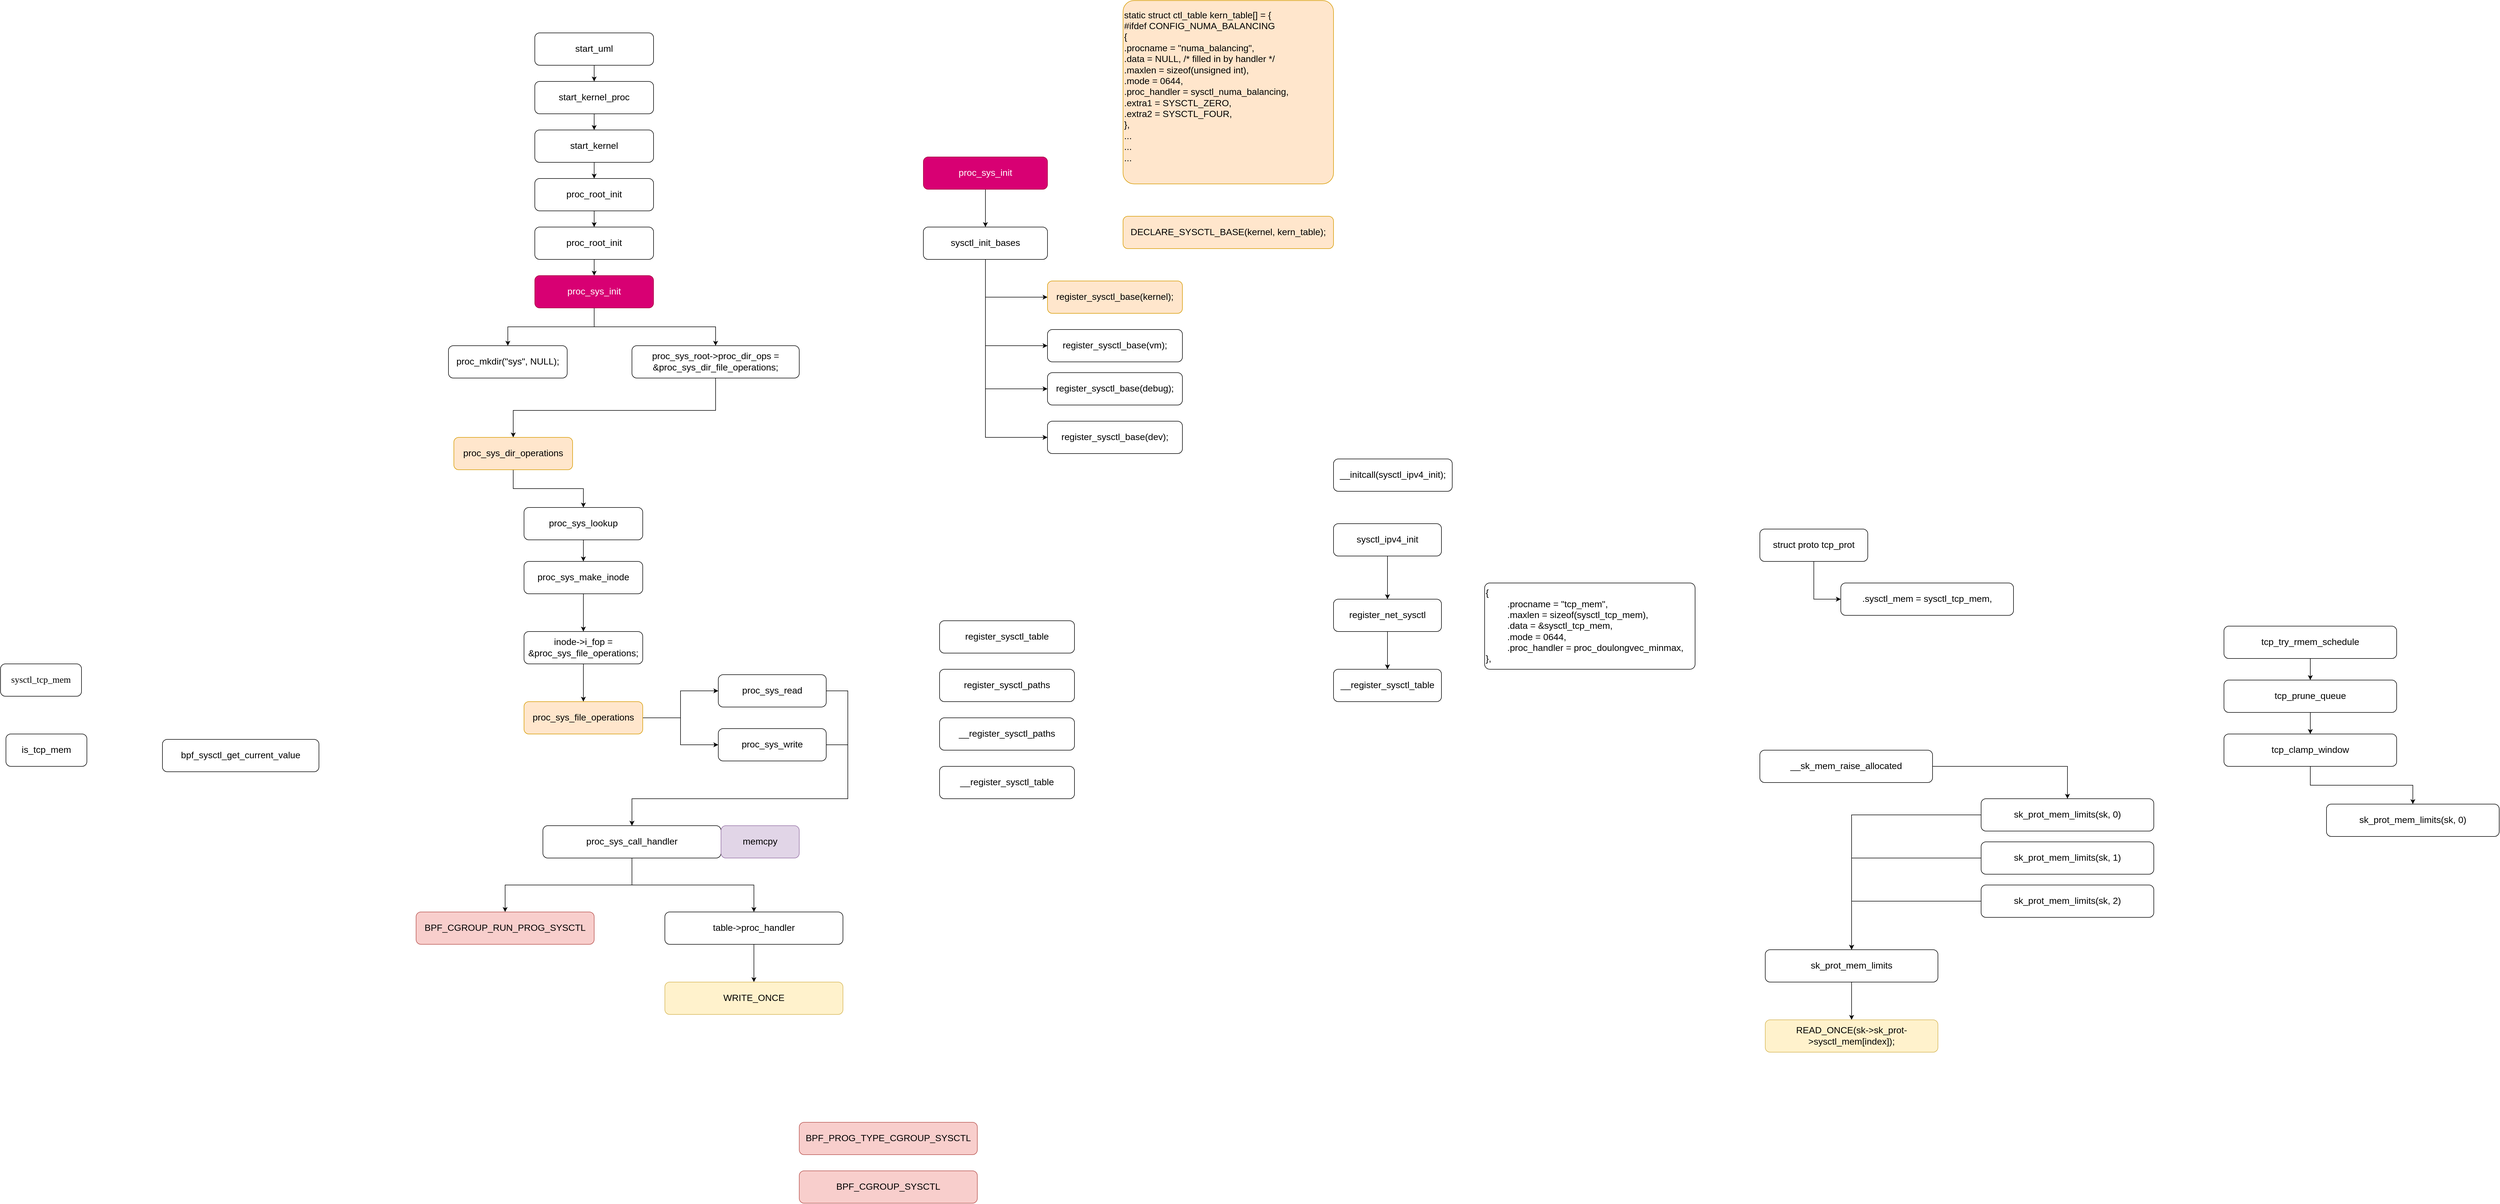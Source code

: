 <mxfile version="21.2.9" type="github">
  <diagram name="第 1 页" id="UhOqMrJpVa5OOBqp4UN_">
    <mxGraphModel dx="2771" dy="2373" grid="1" gridSize="10" guides="1" tooltips="1" connect="1" arrows="1" fold="1" page="1" pageScale="1" pageWidth="827" pageHeight="1169" math="0" shadow="0">
      <root>
        <mxCell id="0" />
        <mxCell id="1" parent="0" />
        <mxCell id="S9WwIThJoDWI54Gwqipy-3" value="&lt;font face=&quot;Garamond&quot; style=&quot;font-size: 17px;&quot;&gt;sysctl_tcp_mem&lt;/font&gt;" style="rounded=1;whiteSpace=wrap;html=1;fontSize=17;" parent="1" vertex="1">
          <mxGeometry x="-670" y="260" width="150" height="60" as="geometry" />
        </mxCell>
        <mxCell id="S9WwIThJoDWI54Gwqipy-4" value="is_tcp_mem" style="rounded=1;whiteSpace=wrap;html=1;fontSize=17;" parent="1" vertex="1">
          <mxGeometry x="-660" y="390" width="150" height="60" as="geometry" />
        </mxCell>
        <mxCell id="S9WwIThJoDWI54Gwqipy-5" value="bpf_sysctl_get_current_value" style="rounded=1;whiteSpace=wrap;html=1;fontSize=17;" parent="1" vertex="1">
          <mxGeometry x="-370" y="400" width="290" height="60" as="geometry" />
        </mxCell>
        <mxCell id="S9WwIThJoDWI54Gwqipy-6" value="BPF_CGROUP_RUN_PROG_SYSCTL" style="rounded=1;whiteSpace=wrap;html=1;fontSize=17;fillColor=#f8cecc;strokeColor=#b85450;" parent="1" vertex="1">
          <mxGeometry x="100" y="720" width="330" height="60" as="geometry" />
        </mxCell>
        <mxCell id="9XG2BIqTgFoNW4vE4yJE-37" style="edgeStyle=orthogonalEdgeStyle;rounded=0;orthogonalLoop=1;jettySize=auto;html=1;" edge="1" parent="1" source="S9WwIThJoDWI54Gwqipy-7" target="9XG2BIqTgFoNW4vE4yJE-36">
          <mxGeometry relative="1" as="geometry" />
        </mxCell>
        <mxCell id="S9WwIThJoDWI54Gwqipy-7" value="table-&amp;gt;proc_handler" style="rounded=1;whiteSpace=wrap;html=1;fontSize=17;" parent="1" vertex="1">
          <mxGeometry x="561" y="720" width="330" height="60" as="geometry" />
        </mxCell>
        <mxCell id="S9WwIThJoDWI54Gwqipy-15" style="edgeStyle=orthogonalEdgeStyle;rounded=0;orthogonalLoop=1;jettySize=auto;html=1;" parent="1" source="S9WwIThJoDWI54Gwqipy-8" target="S9WwIThJoDWI54Gwqipy-7" edge="1">
          <mxGeometry relative="1" as="geometry" />
        </mxCell>
        <mxCell id="9XG2BIqTgFoNW4vE4yJE-15" style="edgeStyle=orthogonalEdgeStyle;rounded=0;orthogonalLoop=1;jettySize=auto;html=1;" edge="1" parent="1" source="S9WwIThJoDWI54Gwqipy-8" target="S9WwIThJoDWI54Gwqipy-6">
          <mxGeometry relative="1" as="geometry" />
        </mxCell>
        <mxCell id="S9WwIThJoDWI54Gwqipy-8" value="proc_sys_call_handler" style="rounded=1;whiteSpace=wrap;html=1;fontSize=17;" parent="1" vertex="1">
          <mxGeometry x="335" y="560" width="330" height="60" as="geometry" />
        </mxCell>
        <mxCell id="S9WwIThJoDWI54Gwqipy-19" style="edgeStyle=orthogonalEdgeStyle;rounded=0;orthogonalLoop=1;jettySize=auto;html=1;" parent="1" source="S9WwIThJoDWI54Gwqipy-9" target="S9WwIThJoDWI54Gwqipy-8" edge="1">
          <mxGeometry relative="1" as="geometry">
            <Array as="points">
              <mxPoint x="900" y="310" />
              <mxPoint x="900" y="510" />
              <mxPoint x="500" y="510" />
            </Array>
          </mxGeometry>
        </mxCell>
        <mxCell id="S9WwIThJoDWI54Gwqipy-9" value="proc_sys_read" style="rounded=1;whiteSpace=wrap;html=1;fontSize=17;" parent="1" vertex="1">
          <mxGeometry x="660" y="280" width="200" height="60" as="geometry" />
        </mxCell>
        <mxCell id="S9WwIThJoDWI54Gwqipy-20" style="edgeStyle=orthogonalEdgeStyle;rounded=0;orthogonalLoop=1;jettySize=auto;html=1;" parent="1" source="S9WwIThJoDWI54Gwqipy-10" target="S9WwIThJoDWI54Gwqipy-8" edge="1">
          <mxGeometry relative="1" as="geometry">
            <Array as="points">
              <mxPoint x="900" y="410" />
              <mxPoint x="900" y="510" />
              <mxPoint x="500" y="510" />
            </Array>
          </mxGeometry>
        </mxCell>
        <mxCell id="S9WwIThJoDWI54Gwqipy-10" value="proc_sys_write" style="rounded=1;whiteSpace=wrap;html=1;fontSize=17;" parent="1" vertex="1">
          <mxGeometry x="660" y="380" width="200" height="60" as="geometry" />
        </mxCell>
        <mxCell id="S9WwIThJoDWI54Gwqipy-16" style="edgeStyle=orthogonalEdgeStyle;rounded=0;orthogonalLoop=1;jettySize=auto;html=1;" parent="1" source="S9WwIThJoDWI54Gwqipy-11" target="S9WwIThJoDWI54Gwqipy-9" edge="1">
          <mxGeometry relative="1" as="geometry" />
        </mxCell>
        <mxCell id="S9WwIThJoDWI54Gwqipy-22" style="edgeStyle=orthogonalEdgeStyle;rounded=0;orthogonalLoop=1;jettySize=auto;html=1;entryX=0;entryY=0.5;entryDx=0;entryDy=0;" parent="1" source="S9WwIThJoDWI54Gwqipy-11" target="S9WwIThJoDWI54Gwqipy-10" edge="1">
          <mxGeometry relative="1" as="geometry" />
        </mxCell>
        <mxCell id="S9WwIThJoDWI54Gwqipy-11" value="proc_sys_file_operations" style="rounded=1;whiteSpace=wrap;html=1;fontSize=17;fillColor=#ffe6cc;strokeColor=#d79b00;" parent="1" vertex="1">
          <mxGeometry x="300" y="330" width="220" height="60" as="geometry" />
        </mxCell>
        <mxCell id="9XG2BIqTgFoNW4vE4yJE-14" style="edgeStyle=orthogonalEdgeStyle;rounded=0;orthogonalLoop=1;jettySize=auto;html=1;entryX=0.5;entryY=0;entryDx=0;entryDy=0;" edge="1" parent="1" source="S9WwIThJoDWI54Gwqipy-23" target="S9WwIThJoDWI54Gwqipy-11">
          <mxGeometry relative="1" as="geometry" />
        </mxCell>
        <mxCell id="S9WwIThJoDWI54Gwqipy-23" value="inode-&amp;gt;i_fop = &amp;amp;proc_sys_file_operations;" style="rounded=1;whiteSpace=wrap;html=1;fontSize=17;" parent="1" vertex="1">
          <mxGeometry x="300" y="200" width="220" height="60" as="geometry" />
        </mxCell>
        <mxCell id="9XG2BIqTgFoNW4vE4yJE-17" style="edgeStyle=orthogonalEdgeStyle;rounded=0;orthogonalLoop=1;jettySize=auto;html=1;" edge="1" parent="1" source="S9WwIThJoDWI54Gwqipy-24" target="S9WwIThJoDWI54Gwqipy-23">
          <mxGeometry relative="1" as="geometry" />
        </mxCell>
        <mxCell id="S9WwIThJoDWI54Gwqipy-24" value="proc_sys_make_inode" style="rounded=1;whiteSpace=wrap;html=1;fontSize=17;" parent="1" vertex="1">
          <mxGeometry x="300" y="70" width="220" height="60" as="geometry" />
        </mxCell>
        <mxCell id="9XG2BIqTgFoNW4vE4yJE-16" style="edgeStyle=orthogonalEdgeStyle;rounded=0;orthogonalLoop=1;jettySize=auto;html=1;" edge="1" parent="1" source="S9WwIThJoDWI54Gwqipy-25" target="S9WwIThJoDWI54Gwqipy-24">
          <mxGeometry relative="1" as="geometry" />
        </mxCell>
        <mxCell id="S9WwIThJoDWI54Gwqipy-25" value="proc_sys_lookup" style="rounded=1;whiteSpace=wrap;html=1;fontSize=17;" parent="1" vertex="1">
          <mxGeometry x="300" y="-30" width="220" height="60" as="geometry" />
        </mxCell>
        <mxCell id="9XG2BIqTgFoNW4vE4yJE-13" style="edgeStyle=orthogonalEdgeStyle;rounded=0;orthogonalLoop=1;jettySize=auto;html=1;" edge="1" parent="1" source="S9WwIThJoDWI54Gwqipy-27" target="S9WwIThJoDWI54Gwqipy-25">
          <mxGeometry relative="1" as="geometry" />
        </mxCell>
        <mxCell id="S9WwIThJoDWI54Gwqipy-27" value="proc_sys_dir_operations" style="rounded=1;whiteSpace=wrap;html=1;fontSize=17;fillColor=#ffe6cc;strokeColor=#d79b00;" parent="1" vertex="1">
          <mxGeometry x="170" y="-160" width="220" height="60" as="geometry" />
        </mxCell>
        <mxCell id="9XG2BIqTgFoNW4vE4yJE-51" style="edgeStyle=orthogonalEdgeStyle;rounded=0;orthogonalLoop=1;jettySize=auto;html=1;" edge="1" parent="1" source="9XG2BIqTgFoNW4vE4yJE-1" target="9XG2BIqTgFoNW4vE4yJE-2">
          <mxGeometry relative="1" as="geometry" />
        </mxCell>
        <mxCell id="9XG2BIqTgFoNW4vE4yJE-1" value="start_uml" style="rounded=1;whiteSpace=wrap;html=1;fontSize=17;" vertex="1" parent="1">
          <mxGeometry x="320" y="-910" width="220" height="60" as="geometry" />
        </mxCell>
        <mxCell id="9XG2BIqTgFoNW4vE4yJE-50" style="edgeStyle=orthogonalEdgeStyle;rounded=0;orthogonalLoop=1;jettySize=auto;html=1;" edge="1" parent="1" source="9XG2BIqTgFoNW4vE4yJE-2" target="9XG2BIqTgFoNW4vE4yJE-3">
          <mxGeometry relative="1" as="geometry" />
        </mxCell>
        <mxCell id="9XG2BIqTgFoNW4vE4yJE-2" value="start_kernel_proc" style="rounded=1;whiteSpace=wrap;html=1;fontSize=17;" vertex="1" parent="1">
          <mxGeometry x="320" y="-820" width="220" height="60" as="geometry" />
        </mxCell>
        <mxCell id="9XG2BIqTgFoNW4vE4yJE-52" style="edgeStyle=orthogonalEdgeStyle;rounded=0;orthogonalLoop=1;jettySize=auto;html=1;" edge="1" parent="1" source="9XG2BIqTgFoNW4vE4yJE-3" target="9XG2BIqTgFoNW4vE4yJE-4">
          <mxGeometry relative="1" as="geometry" />
        </mxCell>
        <mxCell id="9XG2BIqTgFoNW4vE4yJE-3" value="start_kernel" style="rounded=1;whiteSpace=wrap;html=1;fontSize=17;" vertex="1" parent="1">
          <mxGeometry x="320" y="-730" width="220" height="60" as="geometry" />
        </mxCell>
        <mxCell id="9XG2BIqTgFoNW4vE4yJE-53" style="edgeStyle=orthogonalEdgeStyle;rounded=0;orthogonalLoop=1;jettySize=auto;html=1;" edge="1" parent="1" source="9XG2BIqTgFoNW4vE4yJE-4" target="9XG2BIqTgFoNW4vE4yJE-5">
          <mxGeometry relative="1" as="geometry" />
        </mxCell>
        <mxCell id="9XG2BIqTgFoNW4vE4yJE-4" value="proc_root_init" style="rounded=1;whiteSpace=wrap;html=1;fontSize=17;" vertex="1" parent="1">
          <mxGeometry x="320" y="-640" width="220" height="60" as="geometry" />
        </mxCell>
        <mxCell id="9XG2BIqTgFoNW4vE4yJE-54" style="edgeStyle=orthogonalEdgeStyle;rounded=0;orthogonalLoop=1;jettySize=auto;html=1;" edge="1" parent="1" source="9XG2BIqTgFoNW4vE4yJE-5" target="9XG2BIqTgFoNW4vE4yJE-6">
          <mxGeometry relative="1" as="geometry" />
        </mxCell>
        <mxCell id="9XG2BIqTgFoNW4vE4yJE-5" value="proc_root_init" style="rounded=1;whiteSpace=wrap;html=1;fontSize=17;" vertex="1" parent="1">
          <mxGeometry x="320" y="-550" width="220" height="60" as="geometry" />
        </mxCell>
        <mxCell id="9XG2BIqTgFoNW4vE4yJE-9" style="edgeStyle=orthogonalEdgeStyle;rounded=0;orthogonalLoop=1;jettySize=auto;html=1;" edge="1" parent="1" source="9XG2BIqTgFoNW4vE4yJE-6" target="9XG2BIqTgFoNW4vE4yJE-7">
          <mxGeometry relative="1" as="geometry" />
        </mxCell>
        <mxCell id="9XG2BIqTgFoNW4vE4yJE-10" style="edgeStyle=orthogonalEdgeStyle;rounded=0;orthogonalLoop=1;jettySize=auto;html=1;" edge="1" parent="1" source="9XG2BIqTgFoNW4vE4yJE-6" target="9XG2BIqTgFoNW4vE4yJE-8">
          <mxGeometry relative="1" as="geometry" />
        </mxCell>
        <mxCell id="9XG2BIqTgFoNW4vE4yJE-6" value="proc_sys_init" style="rounded=1;whiteSpace=wrap;html=1;fontSize=17;fillColor=#d80073;fontColor=#ffffff;strokeColor=#A50040;" vertex="1" parent="1">
          <mxGeometry x="320" y="-460" width="220" height="60" as="geometry" />
        </mxCell>
        <mxCell id="9XG2BIqTgFoNW4vE4yJE-7" value="proc_mkdir(&quot;sys&quot;, NULL);" style="rounded=1;whiteSpace=wrap;html=1;fontSize=17;" vertex="1" parent="1">
          <mxGeometry x="160" y="-330" width="220" height="60" as="geometry" />
        </mxCell>
        <mxCell id="9XG2BIqTgFoNW4vE4yJE-12" style="edgeStyle=orthogonalEdgeStyle;rounded=0;orthogonalLoop=1;jettySize=auto;html=1;" edge="1" parent="1" source="9XG2BIqTgFoNW4vE4yJE-8" target="S9WwIThJoDWI54Gwqipy-27">
          <mxGeometry relative="1" as="geometry">
            <Array as="points">
              <mxPoint x="655" y="-210" />
              <mxPoint x="280" y="-210" />
            </Array>
          </mxGeometry>
        </mxCell>
        <mxCell id="9XG2BIqTgFoNW4vE4yJE-8" value="proc_sys_root-&amp;gt;proc_dir_ops = &amp;amp;proc_sys_dir_file_operations;" style="rounded=1;whiteSpace=wrap;html=1;fontSize=17;" vertex="1" parent="1">
          <mxGeometry x="500" y="-330" width="310" height="60" as="geometry" />
        </mxCell>
        <mxCell id="9XG2BIqTgFoNW4vE4yJE-38" style="edgeStyle=orthogonalEdgeStyle;rounded=0;orthogonalLoop=1;jettySize=auto;html=1;" edge="1" parent="1" source="9XG2BIqTgFoNW4vE4yJE-18" target="9XG2BIqTgFoNW4vE4yJE-19">
          <mxGeometry relative="1" as="geometry" />
        </mxCell>
        <mxCell id="9XG2BIqTgFoNW4vE4yJE-18" value="sysctl_ipv4_init" style="rounded=1;whiteSpace=wrap;html=1;fontSize=17;" vertex="1" parent="1">
          <mxGeometry x="1800" width="200" height="60" as="geometry" />
        </mxCell>
        <mxCell id="9XG2BIqTgFoNW4vE4yJE-39" style="edgeStyle=orthogonalEdgeStyle;rounded=0;orthogonalLoop=1;jettySize=auto;html=1;entryX=0.5;entryY=0;entryDx=0;entryDy=0;" edge="1" parent="1" source="9XG2BIqTgFoNW4vE4yJE-19" target="9XG2BIqTgFoNW4vE4yJE-20">
          <mxGeometry relative="1" as="geometry" />
        </mxCell>
        <mxCell id="9XG2BIqTgFoNW4vE4yJE-19" value="register_net_sysctl" style="rounded=1;whiteSpace=wrap;html=1;fontSize=17;" vertex="1" parent="1">
          <mxGeometry x="1800" y="140" width="200" height="60" as="geometry" />
        </mxCell>
        <mxCell id="9XG2BIqTgFoNW4vE4yJE-20" value="__register_sysctl_table" style="rounded=1;whiteSpace=wrap;html=1;fontSize=17;" vertex="1" parent="1">
          <mxGeometry x="1800" y="270" width="200" height="60" as="geometry" />
        </mxCell>
        <mxCell id="9XG2BIqTgFoNW4vE4yJE-21" value="&lt;div&gt;{&lt;span style=&quot;&quot;&gt;&lt;/span&gt;&lt;/div&gt;&lt;blockquote style=&quot;margin: 0 0 0 40px; border: none; padding: 0px;&quot;&gt;&lt;div&gt;&lt;span style=&quot;&quot;&gt;.procname&lt;span style=&quot;&quot;&gt;	&lt;/span&gt;= &quot;tcp_mem&quot;,&lt;/span&gt;&lt;/div&gt;&lt;div&gt;&lt;span style=&quot;&quot;&gt;.maxlen&lt;span style=&quot;&quot;&gt;		&lt;/span&gt;= sizeof(sysctl_tcp_mem),&lt;/span&gt;&lt;/div&gt;&lt;div&gt;&lt;span style=&quot;&quot;&gt;.data&lt;span style=&quot;&quot;&gt;		&lt;/span&gt;= &amp;amp;sysctl_tcp_mem,&lt;/span&gt;&lt;/div&gt;&lt;div&gt;&lt;span style=&quot;&quot;&gt;.mode&lt;span style=&quot;&quot;&gt;		&lt;/span&gt;= 0644,&lt;/span&gt;&lt;/div&gt;&lt;div&gt;&lt;span style=&quot;&quot;&gt;.proc_handler&lt;span style=&quot;&quot;&gt;	&lt;/span&gt;= proc_doulongvec_minmax,&lt;/span&gt;&lt;/div&gt;&lt;/blockquote&gt;&lt;div&gt;&lt;span style=&quot;&quot;&gt;&lt;span style=&quot;&quot;&gt;	&lt;/span&gt;},&lt;/span&gt;&lt;/div&gt;" style="rounded=1;whiteSpace=wrap;html=1;fontSize=17;align=left;arcSize=6;" vertex="1" parent="1">
          <mxGeometry x="2080" y="110" width="390" height="160" as="geometry" />
        </mxCell>
        <mxCell id="9XG2BIqTgFoNW4vE4yJE-40" style="edgeStyle=orthogonalEdgeStyle;rounded=0;orthogonalLoop=1;jettySize=auto;html=1;entryX=0;entryY=0.5;entryDx=0;entryDy=0;" edge="1" parent="1" source="9XG2BIqTgFoNW4vE4yJE-22" target="9XG2BIqTgFoNW4vE4yJE-23">
          <mxGeometry relative="1" as="geometry" />
        </mxCell>
        <mxCell id="9XG2BIqTgFoNW4vE4yJE-22" value="struct proto tcp_prot" style="rounded=1;whiteSpace=wrap;html=1;fontSize=17;" vertex="1" parent="1">
          <mxGeometry x="2590" y="10" width="200" height="60" as="geometry" />
        </mxCell>
        <mxCell id="9XG2BIqTgFoNW4vE4yJE-23" value=".sysctl_mem		= sysctl_tcp_mem," style="rounded=1;whiteSpace=wrap;html=1;fontSize=17;" vertex="1" parent="1">
          <mxGeometry x="2740" y="110" width="320" height="60" as="geometry" />
        </mxCell>
        <mxCell id="9XG2BIqTgFoNW4vE4yJE-34" style="edgeStyle=orthogonalEdgeStyle;rounded=0;orthogonalLoop=1;jettySize=auto;html=1;entryX=0.5;entryY=0;entryDx=0;entryDy=0;" edge="1" parent="1" source="9XG2BIqTgFoNW4vE4yJE-24" target="9XG2BIqTgFoNW4vE4yJE-25">
          <mxGeometry relative="1" as="geometry" />
        </mxCell>
        <mxCell id="9XG2BIqTgFoNW4vE4yJE-24" value="sk_prot_mem_limits" style="rounded=1;whiteSpace=wrap;html=1;fontSize=17;" vertex="1" parent="1">
          <mxGeometry x="2600" y="790" width="320" height="60" as="geometry" />
        </mxCell>
        <mxCell id="9XG2BIqTgFoNW4vE4yJE-25" value="READ_ONCE(sk-&amp;gt;sk_prot-&amp;gt;sysctl_mem[index]);" style="rounded=1;whiteSpace=wrap;html=1;fontSize=17;fillColor=#fff2cc;strokeColor=#d6b656;" vertex="1" parent="1">
          <mxGeometry x="2600" y="920" width="320" height="60" as="geometry" />
        </mxCell>
        <mxCell id="9XG2BIqTgFoNW4vE4yJE-30" style="edgeStyle=orthogonalEdgeStyle;rounded=0;orthogonalLoop=1;jettySize=auto;html=1;" edge="1" parent="1" source="9XG2BIqTgFoNW4vE4yJE-26" target="9XG2BIqTgFoNW4vE4yJE-27">
          <mxGeometry relative="1" as="geometry" />
        </mxCell>
        <mxCell id="9XG2BIqTgFoNW4vE4yJE-26" value="__sk_mem_raise_allocated" style="rounded=1;whiteSpace=wrap;html=1;fontSize=17;" vertex="1" parent="1">
          <mxGeometry x="2590" y="420" width="320" height="60" as="geometry" />
        </mxCell>
        <mxCell id="9XG2BIqTgFoNW4vE4yJE-31" style="edgeStyle=orthogonalEdgeStyle;rounded=0;orthogonalLoop=1;jettySize=auto;html=1;" edge="1" parent="1" source="9XG2BIqTgFoNW4vE4yJE-27" target="9XG2BIqTgFoNW4vE4yJE-24">
          <mxGeometry relative="1" as="geometry" />
        </mxCell>
        <mxCell id="9XG2BIqTgFoNW4vE4yJE-27" value="sk_prot_mem_limits(sk, 0)" style="rounded=1;whiteSpace=wrap;html=1;fontSize=17;" vertex="1" parent="1">
          <mxGeometry x="3000" y="510" width="320" height="60" as="geometry" />
        </mxCell>
        <mxCell id="9XG2BIqTgFoNW4vE4yJE-32" style="edgeStyle=orthogonalEdgeStyle;rounded=0;orthogonalLoop=1;jettySize=auto;html=1;" edge="1" parent="1" source="9XG2BIqTgFoNW4vE4yJE-28" target="9XG2BIqTgFoNW4vE4yJE-24">
          <mxGeometry relative="1" as="geometry" />
        </mxCell>
        <mxCell id="9XG2BIqTgFoNW4vE4yJE-28" value="sk_prot_mem_limits(sk, 1)" style="rounded=1;whiteSpace=wrap;html=1;fontSize=17;" vertex="1" parent="1">
          <mxGeometry x="3000" y="590" width="320" height="60" as="geometry" />
        </mxCell>
        <mxCell id="9XG2BIqTgFoNW4vE4yJE-33" style="edgeStyle=orthogonalEdgeStyle;rounded=0;orthogonalLoop=1;jettySize=auto;html=1;" edge="1" parent="1" source="9XG2BIqTgFoNW4vE4yJE-29" target="9XG2BIqTgFoNW4vE4yJE-24">
          <mxGeometry relative="1" as="geometry" />
        </mxCell>
        <mxCell id="9XG2BIqTgFoNW4vE4yJE-29" value="sk_prot_mem_limits(sk, 2)" style="rounded=1;whiteSpace=wrap;html=1;fontSize=17;" vertex="1" parent="1">
          <mxGeometry x="3000" y="670" width="320" height="60" as="geometry" />
        </mxCell>
        <mxCell id="9XG2BIqTgFoNW4vE4yJE-35" value="memcpy" style="rounded=1;whiteSpace=wrap;html=1;fontSize=17;fillColor=#e1d5e7;strokeColor=#9673a6;" vertex="1" parent="1">
          <mxGeometry x="665" y="560" width="145" height="60" as="geometry" />
        </mxCell>
        <mxCell id="9XG2BIqTgFoNW4vE4yJE-36" value="WRITE_ONCE" style="rounded=1;whiteSpace=wrap;html=1;fontSize=17;fillColor=#fff2cc;strokeColor=#d6b656;" vertex="1" parent="1">
          <mxGeometry x="561" y="850" width="330" height="60" as="geometry" />
        </mxCell>
        <mxCell id="9XG2BIqTgFoNW4vE4yJE-47" style="edgeStyle=orthogonalEdgeStyle;rounded=0;orthogonalLoop=1;jettySize=auto;html=1;" edge="1" parent="1" source="9XG2BIqTgFoNW4vE4yJE-41" target="9XG2BIqTgFoNW4vE4yJE-42">
          <mxGeometry relative="1" as="geometry" />
        </mxCell>
        <mxCell id="9XG2BIqTgFoNW4vE4yJE-41" value="tcp_clamp_window" style="rounded=1;whiteSpace=wrap;html=1;fontSize=17;" vertex="1" parent="1">
          <mxGeometry x="3450" y="390" width="320" height="60" as="geometry" />
        </mxCell>
        <mxCell id="9XG2BIqTgFoNW4vE4yJE-42" value="sk_prot_mem_limits(sk, 0)" style="rounded=1;whiteSpace=wrap;html=1;fontSize=17;" vertex="1" parent="1">
          <mxGeometry x="3640" y="520" width="320" height="60" as="geometry" />
        </mxCell>
        <mxCell id="9XG2BIqTgFoNW4vE4yJE-46" style="edgeStyle=orthogonalEdgeStyle;rounded=0;orthogonalLoop=1;jettySize=auto;html=1;" edge="1" parent="1" source="9XG2BIqTgFoNW4vE4yJE-43" target="9XG2BIqTgFoNW4vE4yJE-41">
          <mxGeometry relative="1" as="geometry" />
        </mxCell>
        <mxCell id="9XG2BIqTgFoNW4vE4yJE-43" value="tcp_prune_queue" style="rounded=1;whiteSpace=wrap;html=1;fontSize=17;" vertex="1" parent="1">
          <mxGeometry x="3450" y="290" width="320" height="60" as="geometry" />
        </mxCell>
        <mxCell id="9XG2BIqTgFoNW4vE4yJE-45" style="edgeStyle=orthogonalEdgeStyle;rounded=0;orthogonalLoop=1;jettySize=auto;html=1;" edge="1" parent="1" source="9XG2BIqTgFoNW4vE4yJE-44" target="9XG2BIqTgFoNW4vE4yJE-43">
          <mxGeometry relative="1" as="geometry" />
        </mxCell>
        <mxCell id="9XG2BIqTgFoNW4vE4yJE-44" value="tcp_try_rmem_schedule" style="rounded=1;whiteSpace=wrap;html=1;fontSize=17;" vertex="1" parent="1">
          <mxGeometry x="3450" y="190" width="320" height="60" as="geometry" />
        </mxCell>
        <mxCell id="9XG2BIqTgFoNW4vE4yJE-48" value="BPF_PROG_TYPE_CGROUP_SYSCTL" style="rounded=1;whiteSpace=wrap;html=1;fontSize=17;fillColor=#f8cecc;strokeColor=#b85450;" vertex="1" parent="1">
          <mxGeometry x="810" y="1110" width="330" height="60" as="geometry" />
        </mxCell>
        <mxCell id="9XG2BIqTgFoNW4vE4yJE-49" value="BPF_CGROUP_SYSCTL" style="rounded=1;whiteSpace=wrap;html=1;fontSize=17;fillColor=#f8cecc;strokeColor=#b85450;" vertex="1" parent="1">
          <mxGeometry x="810" y="1200" width="330" height="60" as="geometry" />
        </mxCell>
        <mxCell id="9XG2BIqTgFoNW4vE4yJE-55" value="__initcall(sysctl_ipv4_init);" style="rounded=1;whiteSpace=wrap;html=1;fontSize=17;" vertex="1" parent="1">
          <mxGeometry x="1800" y="-120" width="220" height="60" as="geometry" />
        </mxCell>
        <mxCell id="9XG2BIqTgFoNW4vE4yJE-70" style="edgeStyle=orthogonalEdgeStyle;rounded=0;orthogonalLoop=1;jettySize=auto;html=1;entryX=0;entryY=0.5;entryDx=0;entryDy=0;" edge="1" parent="1" source="9XG2BIqTgFoNW4vE4yJE-56" target="9XG2BIqTgFoNW4vE4yJE-60">
          <mxGeometry relative="1" as="geometry" />
        </mxCell>
        <mxCell id="9XG2BIqTgFoNW4vE4yJE-71" style="edgeStyle=orthogonalEdgeStyle;rounded=0;orthogonalLoop=1;jettySize=auto;html=1;entryX=0;entryY=0.5;entryDx=0;entryDy=0;" edge="1" parent="1" source="9XG2BIqTgFoNW4vE4yJE-56" target="9XG2BIqTgFoNW4vE4yJE-61">
          <mxGeometry relative="1" as="geometry" />
        </mxCell>
        <mxCell id="9XG2BIqTgFoNW4vE4yJE-72" style="edgeStyle=orthogonalEdgeStyle;rounded=0;orthogonalLoop=1;jettySize=auto;html=1;entryX=0;entryY=0.5;entryDx=0;entryDy=0;" edge="1" parent="1" source="9XG2BIqTgFoNW4vE4yJE-56" target="9XG2BIqTgFoNW4vE4yJE-62">
          <mxGeometry relative="1" as="geometry" />
        </mxCell>
        <mxCell id="9XG2BIqTgFoNW4vE4yJE-73" style="edgeStyle=orthogonalEdgeStyle;rounded=0;orthogonalLoop=1;jettySize=auto;html=1;entryX=0;entryY=0.5;entryDx=0;entryDy=0;" edge="1" parent="1" source="9XG2BIqTgFoNW4vE4yJE-56" target="9XG2BIqTgFoNW4vE4yJE-63">
          <mxGeometry relative="1" as="geometry" />
        </mxCell>
        <mxCell id="9XG2BIqTgFoNW4vE4yJE-56" value="sysctl_init_bases" style="rounded=1;whiteSpace=wrap;html=1;fontSize=17;" vertex="1" parent="1">
          <mxGeometry x="1040" y="-550" width="230" height="60" as="geometry" />
        </mxCell>
        <mxCell id="9XG2BIqTgFoNW4vE4yJE-59" style="edgeStyle=orthogonalEdgeStyle;rounded=0;orthogonalLoop=1;jettySize=auto;html=1;" edge="1" parent="1" source="9XG2BIqTgFoNW4vE4yJE-58" target="9XG2BIqTgFoNW4vE4yJE-56">
          <mxGeometry relative="1" as="geometry" />
        </mxCell>
        <mxCell id="9XG2BIqTgFoNW4vE4yJE-58" value="proc_sys_init" style="rounded=1;whiteSpace=wrap;html=1;fontSize=17;fillColor=#d80073;fontColor=#ffffff;strokeColor=#A50040;" vertex="1" parent="1">
          <mxGeometry x="1040" y="-680" width="230" height="60" as="geometry" />
        </mxCell>
        <mxCell id="9XG2BIqTgFoNW4vE4yJE-60" value="register_sysctl_base(kernel);" style="rounded=1;whiteSpace=wrap;html=1;fontSize=17;fillColor=#ffe6cc;strokeColor=#d79b00;" vertex="1" parent="1">
          <mxGeometry x="1270" y="-450" width="250" height="60" as="geometry" />
        </mxCell>
        <mxCell id="9XG2BIqTgFoNW4vE4yJE-61" value="register_sysctl_base(vm);" style="rounded=1;whiteSpace=wrap;html=1;fontSize=17;" vertex="1" parent="1">
          <mxGeometry x="1270" y="-360" width="250" height="60" as="geometry" />
        </mxCell>
        <mxCell id="9XG2BIqTgFoNW4vE4yJE-62" value="register_sysctl_base(debug);" style="rounded=1;whiteSpace=wrap;html=1;fontSize=17;" vertex="1" parent="1">
          <mxGeometry x="1270" y="-280" width="250" height="60" as="geometry" />
        </mxCell>
        <mxCell id="9XG2BIqTgFoNW4vE4yJE-63" value="register_sysctl_base(dev);" style="rounded=1;whiteSpace=wrap;html=1;fontSize=17;" vertex="1" parent="1">
          <mxGeometry x="1270" y="-190" width="250" height="60" as="geometry" />
        </mxCell>
        <mxCell id="9XG2BIqTgFoNW4vE4yJE-64" value="register_sysctl_table" style="rounded=1;whiteSpace=wrap;html=1;fontSize=17;" vertex="1" parent="1">
          <mxGeometry x="1070" y="180" width="250" height="60" as="geometry" />
        </mxCell>
        <mxCell id="9XG2BIqTgFoNW4vE4yJE-65" value="register_sysctl_paths" style="rounded=1;whiteSpace=wrap;html=1;fontSize=17;" vertex="1" parent="1">
          <mxGeometry x="1070" y="270" width="250" height="60" as="geometry" />
        </mxCell>
        <mxCell id="9XG2BIqTgFoNW4vE4yJE-66" value="__register_sysctl_paths" style="rounded=1;whiteSpace=wrap;html=1;fontSize=17;" vertex="1" parent="1">
          <mxGeometry x="1070" y="360" width="250" height="60" as="geometry" />
        </mxCell>
        <mxCell id="9XG2BIqTgFoNW4vE4yJE-67" value="__register_sysctl_table" style="rounded=1;whiteSpace=wrap;html=1;fontSize=17;" vertex="1" parent="1">
          <mxGeometry x="1070" y="450" width="250" height="60" as="geometry" />
        </mxCell>
        <mxCell id="9XG2BIqTgFoNW4vE4yJE-68" value="DECLARE_SYSCTL_BASE(kernel, kern_table);" style="rounded=1;whiteSpace=wrap;html=1;fontSize=17;fillColor=#ffe6cc;strokeColor=#d79b00;" vertex="1" parent="1">
          <mxGeometry x="1410" y="-570" width="390" height="60" as="geometry" />
        </mxCell>
        <mxCell id="9XG2BIqTgFoNW4vE4yJE-69" value="&lt;div&gt;static struct ctl_table kern_table[] = {&lt;/div&gt;&lt;div&gt;#ifdef CONFIG_NUMA_BALANCING&lt;/div&gt;&lt;div&gt;{&lt;span style=&quot;&quot;&gt;&lt;/span&gt;&lt;/div&gt;&lt;div&gt;&lt;span style=&quot;&quot;&gt;&lt;span style=&quot;&quot;&gt;		&lt;/span&gt;.procname&lt;span style=&quot;&quot;&gt;	&lt;/span&gt;= &quot;numa_balancing&quot;,&lt;/span&gt;&lt;/div&gt;&lt;div&gt;&lt;span style=&quot;&quot;&gt;&lt;span style=&quot;&quot;&gt;		&lt;/span&gt;.data&lt;span style=&quot;&quot;&gt;		&lt;/span&gt;= NULL, /* filled in by handler */&lt;/span&gt;&lt;/div&gt;&lt;div&gt;&lt;span style=&quot;&quot;&gt;&lt;span style=&quot;&quot;&gt;		&lt;/span&gt;.maxlen&lt;span style=&quot;&quot;&gt;		&lt;/span&gt;= sizeof(unsigned int),&lt;/span&gt;&lt;/div&gt;&lt;div&gt;&lt;span style=&quot;&quot;&gt;&lt;span style=&quot;&quot;&gt;		&lt;/span&gt;.mode&lt;span style=&quot;&quot;&gt;		&lt;/span&gt;= 0644,&lt;/span&gt;&lt;/div&gt;&lt;div&gt;&lt;span style=&quot;&quot;&gt;&lt;span style=&quot;&quot;&gt;		&lt;/span&gt;.proc_handler&lt;span style=&quot;&quot;&gt;	&lt;/span&gt;= sysctl_numa_balancing,&lt;/span&gt;&lt;/div&gt;&lt;div&gt;&lt;span style=&quot;&quot;&gt;&lt;span style=&quot;&quot;&gt;		&lt;/span&gt;.extra1&lt;span style=&quot;&quot;&gt;		&lt;/span&gt;= SYSCTL_ZERO,&lt;/span&gt;&lt;/div&gt;&lt;div&gt;&lt;span style=&quot;&quot;&gt;&lt;span style=&quot;&quot;&gt;		&lt;/span&gt;.extra2&lt;span style=&quot;&quot;&gt;		&lt;/span&gt;= SYSCTL_FOUR,&lt;/span&gt;&lt;/div&gt;&lt;div&gt;&lt;span style=&quot;&quot;&gt;&lt;span style=&quot;&quot;&gt;	&lt;/span&gt;},&lt;/span&gt;&lt;/div&gt;&lt;div&gt;...&lt;/div&gt;&lt;div&gt;...&lt;/div&gt;&lt;div&gt;...&lt;/div&gt;&lt;div&gt;&lt;br&gt;&lt;/div&gt;" style="rounded=1;whiteSpace=wrap;html=1;fontSize=17;fillColor=#ffe6cc;strokeColor=#d79b00;align=left;arcSize=6;" vertex="1" parent="1">
          <mxGeometry x="1410" y="-970" width="390" height="340" as="geometry" />
        </mxCell>
      </root>
    </mxGraphModel>
  </diagram>
</mxfile>
